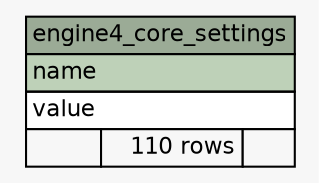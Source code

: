 // dot 2.38.0 on Windows 10 10.0
// SchemaSpy rev 590
digraph "engine4_core_settings" {
  graph [
    rankdir="RL"
    bgcolor="#f7f7f7"
    nodesep="0.18"
    ranksep="0.46"
    fontname="Helvetica"
    fontsize="11"
  ];
  node [
    fontname="Helvetica"
    fontsize="11"
    shape="plaintext"
  ];
  edge [
    arrowsize="0.8"
  ];
  "engine4_core_settings" [
    label=<
    <TABLE BORDER="0" CELLBORDER="1" CELLSPACING="0" BGCOLOR="#ffffff">
      <TR><TD COLSPAN="3" BGCOLOR="#9bab96" ALIGN="CENTER">engine4_core_settings</TD></TR>
      <TR><TD PORT="name" COLSPAN="3" BGCOLOR="#bed1b8" ALIGN="LEFT">name</TD></TR>
      <TR><TD PORT="value" COLSPAN="3" ALIGN="LEFT">value</TD></TR>
      <TR><TD ALIGN="LEFT" BGCOLOR="#f7f7f7">  </TD><TD ALIGN="RIGHT" BGCOLOR="#f7f7f7">110 rows</TD><TD ALIGN="RIGHT" BGCOLOR="#f7f7f7">  </TD></TR>
    </TABLE>>
    URL="tables/engine4_core_settings.html"
    tooltip="engine4_core_settings"
  ];
}
